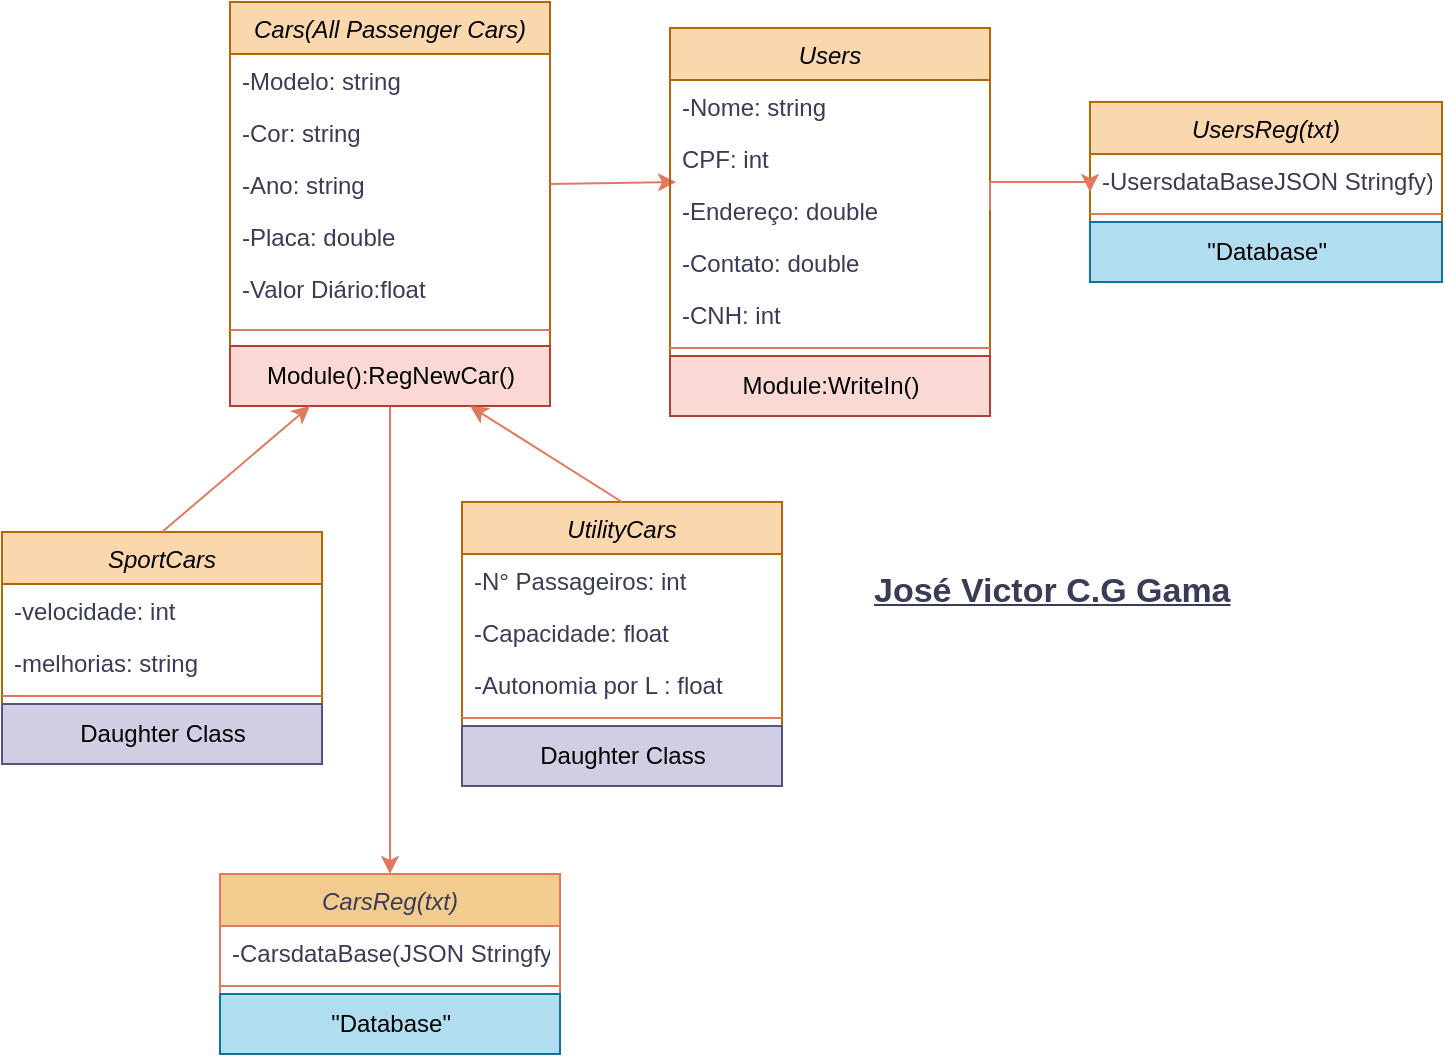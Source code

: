 <mxfile version="20.8.16" type="device"><diagram id="C5RBs43oDa-KdzZeNtuy" name="Page-1"><mxGraphModel dx="864" dy="556" grid="1" gridSize="10" guides="1" tooltips="1" connect="1" arrows="1" fold="1" page="1" pageScale="1" pageWidth="827" pageHeight="1169" math="0" shadow="0"><root><mxCell id="WIyWlLk6GJQsqaUBKTNV-0"/><mxCell id="WIyWlLk6GJQsqaUBKTNV-1" parent="WIyWlLk6GJQsqaUBKTNV-0"/><mxCell id="2lS8qCU_7EKMd_sNuYnO-14" style="edgeStyle=orthogonalEdgeStyle;rounded=0;orthogonalLoop=1;jettySize=auto;html=1;entryX=0.5;entryY=0;entryDx=0;entryDy=0;strokeColor=#E07A5F;fontColor=#393C56;fillColor=#F2CC8F;" edge="1" parent="WIyWlLk6GJQsqaUBKTNV-1" source="zkfFHV4jXpPFQw0GAbJ--0" target="2lS8qCU_7EKMd_sNuYnO-9"><mxGeometry relative="1" as="geometry"/></mxCell><mxCell id="zkfFHV4jXpPFQw0GAbJ--0" value="Cars(All Passenger Cars)" style="swimlane;fontStyle=2;align=center;verticalAlign=top;childLayout=stackLayout;horizontal=1;startSize=26;horizontalStack=0;resizeParent=1;resizeLast=0;collapsible=1;marginBottom=0;rounded=0;shadow=0;strokeWidth=1;labelBackgroundColor=none;fillColor=#fad7ac;strokeColor=#b46504;" parent="WIyWlLk6GJQsqaUBKTNV-1" vertex="1"><mxGeometry x="164" y="404" width="160" height="202" as="geometry"><mxRectangle x="230" y="140" width="160" height="26" as="alternateBounds"/></mxGeometry></mxCell><mxCell id="zkfFHV4jXpPFQw0GAbJ--1" value="-Modelo: string" style="text;align=left;verticalAlign=top;spacingLeft=4;spacingRight=4;overflow=hidden;rotatable=0;points=[[0,0.5],[1,0.5]];portConstraint=eastwest;labelBackgroundColor=none;fontColor=#393C56;" parent="zkfFHV4jXpPFQw0GAbJ--0" vertex="1"><mxGeometry y="26" width="160" height="26" as="geometry"/></mxCell><mxCell id="zkfFHV4jXpPFQw0GAbJ--2" value="-Cor: string" style="text;align=left;verticalAlign=top;spacingLeft=4;spacingRight=4;overflow=hidden;rotatable=0;points=[[0,0.5],[1,0.5]];portConstraint=eastwest;rounded=0;shadow=0;html=0;labelBackgroundColor=none;fontColor=#393C56;" parent="zkfFHV4jXpPFQw0GAbJ--0" vertex="1"><mxGeometry y="52" width="160" height="26" as="geometry"/></mxCell><mxCell id="zkfFHV4jXpPFQw0GAbJ--3" value="-Ano: string" style="text;align=left;verticalAlign=top;spacingLeft=4;spacingRight=4;overflow=hidden;rotatable=0;points=[[0,0.5],[1,0.5]];portConstraint=eastwest;rounded=0;shadow=0;html=0;labelBackgroundColor=none;fontColor=#393C56;" parent="zkfFHV4jXpPFQw0GAbJ--0" vertex="1"><mxGeometry y="78" width="160" height="26" as="geometry"/></mxCell><mxCell id="q6HoWSwgPnbUPWWnKp3T-0" value="-Placa: double" style="text;align=left;verticalAlign=top;spacingLeft=4;spacingRight=4;overflow=hidden;rotatable=0;points=[[0,0.5],[1,0.5]];portConstraint=eastwest;rounded=0;shadow=0;html=0;labelBackgroundColor=none;fontColor=#393C56;" parent="zkfFHV4jXpPFQw0GAbJ--0" vertex="1"><mxGeometry y="104" width="160" height="26" as="geometry"/></mxCell><mxCell id="q6HoWSwgPnbUPWWnKp3T-15" value="-Valor Diário:float" style="text;align=left;verticalAlign=top;spacingLeft=4;spacingRight=4;overflow=hidden;rotatable=0;points=[[0,0.5],[1,0.5]];portConstraint=eastwest;rounded=0;shadow=0;html=0;labelBackgroundColor=none;fontColor=#393C56;" parent="zkfFHV4jXpPFQw0GAbJ--0" vertex="1"><mxGeometry y="130" width="160" height="26" as="geometry"/></mxCell><mxCell id="zkfFHV4jXpPFQw0GAbJ--4" value="" style="line;html=1;strokeWidth=1;align=left;verticalAlign=middle;spacingTop=-1;spacingLeft=3;spacingRight=3;rotatable=0;labelPosition=right;points=[];portConstraint=eastwest;labelBackgroundColor=none;fillColor=#F2CC8F;strokeColor=#E07A5F;fontColor=#393C56;" parent="zkfFHV4jXpPFQw0GAbJ--0" vertex="1"><mxGeometry y="156" width="160" height="16" as="geometry"/></mxCell><mxCell id="2lS8qCU_7EKMd_sNuYnO-15" value="Module():RegNewCar()" style="text;html=1;align=center;verticalAlign=middle;resizable=0;points=[];autosize=1;strokeColor=#ae4132;fillColor=#fad9d5;" vertex="1" parent="zkfFHV4jXpPFQw0GAbJ--0"><mxGeometry y="172" width="160" height="30" as="geometry"/></mxCell><mxCell id="q6HoWSwgPnbUPWWnKp3T-2" value="SportCars" style="swimlane;fontStyle=2;align=center;verticalAlign=top;childLayout=stackLayout;horizontal=1;startSize=26;horizontalStack=0;resizeParent=1;resizeLast=0;collapsible=1;marginBottom=0;rounded=0;shadow=0;strokeWidth=1;labelBackgroundColor=none;fillColor=#fad7ac;strokeColor=#b46504;" parent="WIyWlLk6GJQsqaUBKTNV-1" vertex="1"><mxGeometry x="50" y="669" width="160" height="116" as="geometry"><mxRectangle x="230" y="140" width="160" height="26" as="alternateBounds"/></mxGeometry></mxCell><mxCell id="q6HoWSwgPnbUPWWnKp3T-3" value="-velocidade: int" style="text;align=left;verticalAlign=top;spacingLeft=4;spacingRight=4;overflow=hidden;rotatable=0;points=[[0,0.5],[1,0.5]];portConstraint=eastwest;labelBackgroundColor=none;fontColor=#393C56;" parent="q6HoWSwgPnbUPWWnKp3T-2" vertex="1"><mxGeometry y="26" width="160" height="26" as="geometry"/></mxCell><mxCell id="q6HoWSwgPnbUPWWnKp3T-16" value="-melhorias: string" style="text;align=left;verticalAlign=top;spacingLeft=4;spacingRight=4;overflow=hidden;rotatable=0;points=[[0,0.5],[1,0.5]];portConstraint=eastwest;labelBackgroundColor=none;fontColor=#393C56;" parent="q6HoWSwgPnbUPWWnKp3T-2" vertex="1"><mxGeometry y="52" width="160" height="26" as="geometry"/></mxCell><mxCell id="q6HoWSwgPnbUPWWnKp3T-7" value="" style="line;html=1;strokeWidth=1;align=left;verticalAlign=middle;spacingTop=-1;spacingLeft=3;spacingRight=3;rotatable=0;labelPosition=right;points=[];portConstraint=eastwest;labelBackgroundColor=none;fillColor=#F2CC8F;strokeColor=#E07A5F;fontColor=#393C56;" parent="q6HoWSwgPnbUPWWnKp3T-2" vertex="1"><mxGeometry y="78" width="160" height="8" as="geometry"/></mxCell><mxCell id="2lS8qCU_7EKMd_sNuYnO-20" value="Daughter Class" style="text;html=1;align=center;verticalAlign=middle;resizable=0;points=[];autosize=1;strokeColor=#56517e;fillColor=#d0cee2;" vertex="1" parent="q6HoWSwgPnbUPWWnKp3T-2"><mxGeometry y="86" width="160" height="30" as="geometry"/></mxCell><mxCell id="q6HoWSwgPnbUPWWnKp3T-9" value="UtilityCars" style="swimlane;fontStyle=2;align=center;verticalAlign=top;childLayout=stackLayout;horizontal=1;startSize=26;horizontalStack=0;resizeParent=1;resizeLast=0;collapsible=1;marginBottom=0;rounded=0;shadow=0;strokeWidth=1;labelBackgroundColor=none;fillColor=#fad7ac;strokeColor=#b46504;" parent="WIyWlLk6GJQsqaUBKTNV-1" vertex="1"><mxGeometry x="280" y="654" width="160" height="142" as="geometry"><mxRectangle x="230" y="140" width="160" height="26" as="alternateBounds"/></mxGeometry></mxCell><mxCell id="q6HoWSwgPnbUPWWnKp3T-10" value="-N° Passageiros: int" style="text;align=left;verticalAlign=top;spacingLeft=4;spacingRight=4;overflow=hidden;rotatable=0;points=[[0,0.5],[1,0.5]];portConstraint=eastwest;labelBackgroundColor=none;fontColor=#393C56;" parent="q6HoWSwgPnbUPWWnKp3T-9" vertex="1"><mxGeometry y="26" width="160" height="26" as="geometry"/></mxCell><mxCell id="q6HoWSwgPnbUPWWnKp3T-17" value="-Capacidade: float" style="text;align=left;verticalAlign=top;spacingLeft=4;spacingRight=4;overflow=hidden;rotatable=0;points=[[0,0.5],[1,0.5]];portConstraint=eastwest;labelBackgroundColor=none;fontColor=#393C56;" parent="q6HoWSwgPnbUPWWnKp3T-9" vertex="1"><mxGeometry y="52" width="160" height="26" as="geometry"/></mxCell><mxCell id="q6HoWSwgPnbUPWWnKp3T-18" value="-Autonomia por L : float" style="text;align=left;verticalAlign=top;spacingLeft=4;spacingRight=4;overflow=hidden;rotatable=0;points=[[0,0.5],[1,0.5]];portConstraint=eastwest;labelBackgroundColor=none;fontColor=#393C56;" parent="q6HoWSwgPnbUPWWnKp3T-9" vertex="1"><mxGeometry y="78" width="160" height="26" as="geometry"/></mxCell><mxCell id="q6HoWSwgPnbUPWWnKp3T-11" value="" style="line;html=1;strokeWidth=1;align=left;verticalAlign=middle;spacingTop=-1;spacingLeft=3;spacingRight=3;rotatable=0;labelPosition=right;points=[];portConstraint=eastwest;labelBackgroundColor=none;fillColor=#F2CC8F;strokeColor=#E07A5F;fontColor=#393C56;" parent="q6HoWSwgPnbUPWWnKp3T-9" vertex="1"><mxGeometry y="104" width="160" height="8" as="geometry"/></mxCell><mxCell id="2lS8qCU_7EKMd_sNuYnO-21" value="Daughter Class" style="text;html=1;align=center;verticalAlign=middle;resizable=0;points=[];autosize=1;strokeColor=#56517e;fillColor=#d0cee2;" vertex="1" parent="q6HoWSwgPnbUPWWnKp3T-9"><mxGeometry y="112" width="160" height="30" as="geometry"/></mxCell><mxCell id="q6HoWSwgPnbUPWWnKp3T-13" value="" style="endArrow=classic;html=1;rounded=0;exitX=0.5;exitY=0;exitDx=0;exitDy=0;entryX=0.75;entryY=1;entryDx=0;entryDy=0;labelBackgroundColor=none;strokeColor=#E07A5F;fontColor=default;" parent="WIyWlLk6GJQsqaUBKTNV-1" source="q6HoWSwgPnbUPWWnKp3T-9" target="zkfFHV4jXpPFQw0GAbJ--0" edge="1"><mxGeometry width="50" height="50" relative="1" as="geometry"><mxPoint x="334" y="624" as="sourcePoint"/><mxPoint x="294" y="584" as="targetPoint"/></mxGeometry></mxCell><mxCell id="q6HoWSwgPnbUPWWnKp3T-14" value="" style="endArrow=classic;html=1;rounded=0;exitX=0.5;exitY=0;exitDx=0;exitDy=0;entryX=0.25;entryY=1;entryDx=0;entryDy=0;labelBackgroundColor=none;strokeColor=#E07A5F;fontColor=default;" parent="WIyWlLk6GJQsqaUBKTNV-1" source="q6HoWSwgPnbUPWWnKp3T-2" target="zkfFHV4jXpPFQw0GAbJ--0" edge="1"><mxGeometry width="50" height="50" relative="1" as="geometry"><mxPoint x="154" y="624" as="sourcePoint"/><mxPoint x="194" y="584" as="targetPoint"/></mxGeometry></mxCell><mxCell id="q6HoWSwgPnbUPWWnKp3T-24" value="" style="endArrow=classic;html=1;rounded=0;exitX=1;exitY=0.5;exitDx=0;exitDy=0;entryX=0;entryY=0.5;entryDx=0;entryDy=0;labelBackgroundColor=none;strokeColor=#E07A5F;fontColor=default;" parent="WIyWlLk6GJQsqaUBKTNV-1" source="zkfFHV4jXpPFQw0GAbJ--3" edge="1"><mxGeometry width="50" height="50" relative="1" as="geometry"><mxPoint x="494" y="574" as="sourcePoint"/><mxPoint x="387" y="494" as="targetPoint"/></mxGeometry></mxCell><mxCell id="q6HoWSwgPnbUPWWnKp3T-25" value="Users" style="swimlane;fontStyle=2;align=center;verticalAlign=top;childLayout=stackLayout;horizontal=1;startSize=26;horizontalStack=0;resizeParent=1;resizeLast=0;collapsible=1;marginBottom=0;rounded=0;shadow=0;strokeWidth=1;labelBackgroundColor=none;fillColor=#fad7ac;strokeColor=#B56604;" parent="WIyWlLk6GJQsqaUBKTNV-1" vertex="1"><mxGeometry x="384" y="417" width="160" height="194" as="geometry"><mxRectangle x="230" y="140" width="160" height="26" as="alternateBounds"/></mxGeometry></mxCell><mxCell id="q6HoWSwgPnbUPWWnKp3T-27" value="-Nome: string" style="text;align=left;verticalAlign=top;spacingLeft=4;spacingRight=4;overflow=hidden;rotatable=0;points=[[0,0.5],[1,0.5]];portConstraint=eastwest;labelBackgroundColor=none;fontColor=#393C56;" parent="q6HoWSwgPnbUPWWnKp3T-25" vertex="1"><mxGeometry y="26" width="160" height="26" as="geometry"/></mxCell><mxCell id="q6HoWSwgPnbUPWWnKp3T-33" value="CPF: int" style="text;align=left;verticalAlign=top;spacingLeft=4;spacingRight=4;overflow=hidden;rotatable=0;points=[[0,0.5],[1,0.5]];portConstraint=eastwest;labelBackgroundColor=none;fontColor=#393C56;" parent="q6HoWSwgPnbUPWWnKp3T-25" vertex="1"><mxGeometry y="52" width="160" height="26" as="geometry"/></mxCell><mxCell id="q6HoWSwgPnbUPWWnKp3T-28" value="-Endereço: double" style="text;align=left;verticalAlign=top;spacingLeft=4;spacingRight=4;overflow=hidden;rotatable=0;points=[[0,0.5],[1,0.5]];portConstraint=eastwest;labelBackgroundColor=none;fontColor=#393C56;" parent="q6HoWSwgPnbUPWWnKp3T-25" vertex="1"><mxGeometry y="78" width="160" height="26" as="geometry"/></mxCell><mxCell id="q6HoWSwgPnbUPWWnKp3T-30" value="-Contato: double" style="text;align=left;verticalAlign=top;spacingLeft=4;spacingRight=4;overflow=hidden;rotatable=0;points=[[0,0.5],[1,0.5]];portConstraint=eastwest;labelBackgroundColor=none;fontColor=#393C56;" parent="q6HoWSwgPnbUPWWnKp3T-25" vertex="1"><mxGeometry y="104" width="160" height="26" as="geometry"/></mxCell><mxCell id="q6HoWSwgPnbUPWWnKp3T-32" value="-CNH: int" style="text;align=left;verticalAlign=top;spacingLeft=4;spacingRight=4;overflow=hidden;rotatable=0;points=[[0,0.5],[1,0.5]];portConstraint=eastwest;labelBackgroundColor=none;fontColor=#393C56;" parent="q6HoWSwgPnbUPWWnKp3T-25" vertex="1"><mxGeometry y="130" width="160" height="26" as="geometry"/></mxCell><mxCell id="q6HoWSwgPnbUPWWnKp3T-29" value="" style="line;html=1;strokeWidth=1;align=left;verticalAlign=middle;spacingTop=-1;spacingLeft=3;spacingRight=3;rotatable=0;labelPosition=right;points=[];portConstraint=eastwest;labelBackgroundColor=none;fillColor=#F2CC8F;strokeColor=#E07A5F;fontColor=#393C56;" parent="q6HoWSwgPnbUPWWnKp3T-25" vertex="1"><mxGeometry y="156" width="160" height="8" as="geometry"/></mxCell><mxCell id="2lS8qCU_7EKMd_sNuYnO-16" value="Module:WriteIn()" style="text;html=1;align=center;verticalAlign=middle;resizable=0;points=[];autosize=1;strokeColor=#ae4132;fillColor=#fad9d5;" vertex="1" parent="q6HoWSwgPnbUPWWnKp3T-25"><mxGeometry y="164" width="160" height="30" as="geometry"/></mxCell><mxCell id="2lS8qCU_7EKMd_sNuYnO-0" value="UsersReg(txt)" style="swimlane;fontStyle=2;align=center;verticalAlign=top;childLayout=stackLayout;horizontal=1;startSize=26;horizontalStack=0;resizeParent=1;resizeLast=0;collapsible=1;marginBottom=0;rounded=0;shadow=0;strokeWidth=1;labelBackgroundColor=none;fillColor=#fad7ac;strokeColor=#b46504;" vertex="1" parent="WIyWlLk6GJQsqaUBKTNV-1"><mxGeometry x="594" y="454" width="176" height="90" as="geometry"><mxRectangle x="230" y="140" width="160" height="26" as="alternateBounds"/></mxGeometry></mxCell><mxCell id="2lS8qCU_7EKMd_sNuYnO-1" value="-UsersdataBaseJSON Stringfy)" style="text;align=left;verticalAlign=top;spacingLeft=4;spacingRight=4;overflow=hidden;rotatable=0;points=[[0,0.5],[1,0.5]];portConstraint=eastwest;labelBackgroundColor=none;fontColor=#393C56;" vertex="1" parent="2lS8qCU_7EKMd_sNuYnO-0"><mxGeometry y="26" width="176" height="26" as="geometry"/></mxCell><mxCell id="2lS8qCU_7EKMd_sNuYnO-6" value="" style="line;html=1;strokeWidth=1;align=left;verticalAlign=middle;spacingTop=-1;spacingLeft=3;spacingRight=3;rotatable=0;labelPosition=right;points=[];portConstraint=eastwest;labelBackgroundColor=none;fillColor=#F2CC8F;strokeColor=#E07A5F;fontColor=#393C56;" vertex="1" parent="2lS8qCU_7EKMd_sNuYnO-0"><mxGeometry y="52" width="176" height="8" as="geometry"/></mxCell><mxCell id="2lS8qCU_7EKMd_sNuYnO-19" value="&quot;Database&quot;" style="text;html=1;align=center;verticalAlign=middle;resizable=0;points=[];autosize=1;strokeColor=#10739e;fillColor=#b1ddf0;" vertex="1" parent="2lS8qCU_7EKMd_sNuYnO-0"><mxGeometry y="60" width="176" height="30" as="geometry"/></mxCell><mxCell id="2lS8qCU_7EKMd_sNuYnO-7" style="edgeStyle=orthogonalEdgeStyle;rounded=0;orthogonalLoop=1;jettySize=auto;html=1;exitX=1;exitY=0.5;exitDx=0;exitDy=0;entryX=0;entryY=0.5;entryDx=0;entryDy=0;labelBackgroundColor=none;strokeColor=#E07A5F;fontColor=default;" edge="1" parent="WIyWlLk6GJQsqaUBKTNV-1" source="q6HoWSwgPnbUPWWnKp3T-28" target="2lS8qCU_7EKMd_sNuYnO-0"><mxGeometry relative="1" as="geometry"><Array as="points"><mxPoint x="544" y="494"/><mxPoint x="594" y="494"/></Array></mxGeometry></mxCell><mxCell id="2lS8qCU_7EKMd_sNuYnO-8" value="José Victor C.G Gama" style="text;html=1;align=left;verticalAlign=middle;resizable=0;points=[];autosize=1;strokeWidth=1;fontStyle=5;fontSize=17;labelBackgroundColor=none;fontColor=#393C56;strokeColor=none;shadow=1;rounded=0;glass=0;" vertex="1" parent="WIyWlLk6GJQsqaUBKTNV-1"><mxGeometry x="484" y="684" width="200" height="30" as="geometry"/></mxCell><mxCell id="2lS8qCU_7EKMd_sNuYnO-9" value="CarsReg(txt)" style="swimlane;fontStyle=2;align=center;verticalAlign=top;childLayout=stackLayout;horizontal=1;startSize=26;horizontalStack=0;resizeParent=1;resizeLast=0;collapsible=1;marginBottom=0;rounded=0;shadow=0;strokeWidth=1;labelBackgroundColor=none;fillColor=#F2CC8F;strokeColor=#E07A5F;fontColor=#393C56;" vertex="1" parent="WIyWlLk6GJQsqaUBKTNV-1"><mxGeometry x="159" y="840" width="170" height="90" as="geometry"><mxRectangle x="230" y="140" width="160" height="26" as="alternateBounds"/></mxGeometry></mxCell><mxCell id="2lS8qCU_7EKMd_sNuYnO-10" value="-CarsdataBase(JSON Stringfy)" style="text;align=left;verticalAlign=top;spacingLeft=4;spacingRight=4;overflow=hidden;rotatable=0;points=[[0,0.5],[1,0.5]];portConstraint=eastwest;labelBackgroundColor=none;fontColor=#393C56;" vertex="1" parent="2lS8qCU_7EKMd_sNuYnO-9"><mxGeometry y="26" width="170" height="26" as="geometry"/></mxCell><mxCell id="2lS8qCU_7EKMd_sNuYnO-11" value="" style="line;html=1;strokeWidth=1;align=left;verticalAlign=middle;spacingTop=-1;spacingLeft=3;spacingRight=3;rotatable=0;labelPosition=right;points=[];portConstraint=eastwest;labelBackgroundColor=none;fillColor=none;strokeColor=#E07A5F;fontColor=#393C56;" vertex="1" parent="2lS8qCU_7EKMd_sNuYnO-9"><mxGeometry y="52" width="170" height="8" as="geometry"/></mxCell><mxCell id="2lS8qCU_7EKMd_sNuYnO-17" value="&quot;Database&quot;" style="text;html=1;align=center;verticalAlign=middle;resizable=0;points=[];autosize=1;strokeColor=#10739e;fillColor=#b1ddf0;" vertex="1" parent="2lS8qCU_7EKMd_sNuYnO-9"><mxGeometry y="60" width="170" height="30" as="geometry"/></mxCell></root></mxGraphModel></diagram></mxfile>